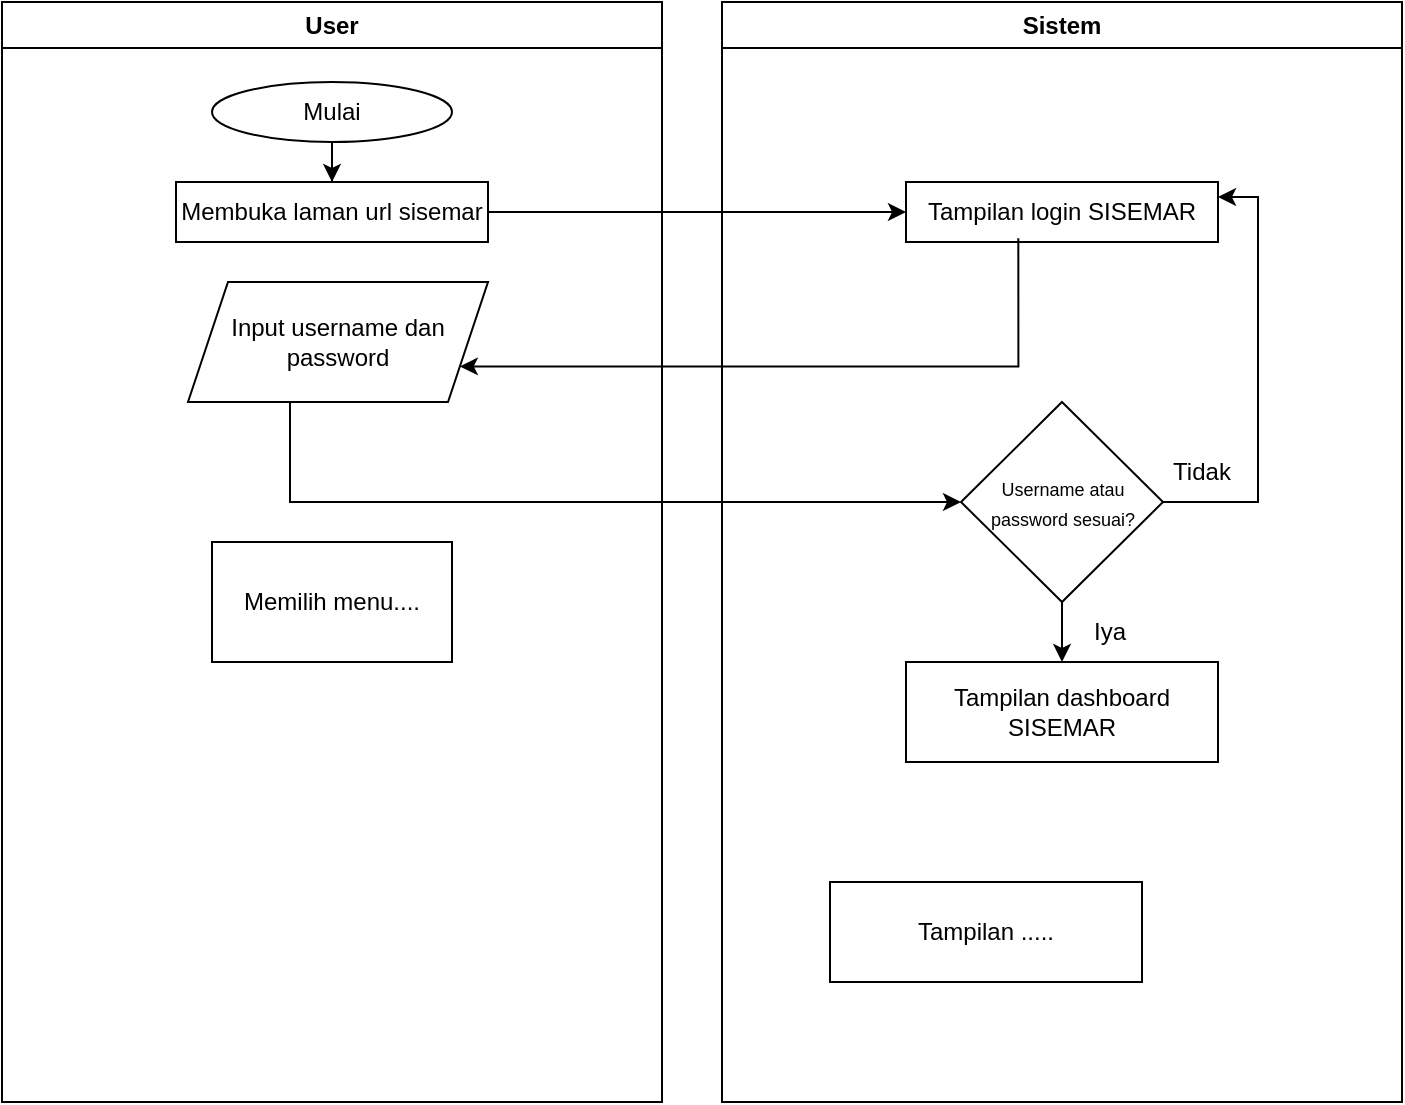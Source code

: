 <mxfile version="28.0.7">
  <diagram name="Halaman-1" id="uK1lXxShzl_tJUOJtHZC">
    <mxGraphModel dx="2137" dy="752" grid="1" gridSize="10" guides="1" tooltips="1" connect="1" arrows="1" fold="1" page="1" pageScale="1" pageWidth="827" pageHeight="1169" math="0" shadow="0">
      <root>
        <mxCell id="0" />
        <mxCell id="1" parent="0" />
        <mxCell id="WBBm-CLDshW_mHcTqunQ-7" value="User" style="swimlane;whiteSpace=wrap;html=1;" parent="1" vertex="1">
          <mxGeometry x="-764" y="70" width="330" height="550" as="geometry" />
        </mxCell>
        <mxCell id="HcfepV2I2PUodawztDky-1" style="edgeStyle=orthogonalEdgeStyle;rounded=0;orthogonalLoop=1;jettySize=auto;html=1;" edge="1" parent="WBBm-CLDshW_mHcTqunQ-7" source="VEq-Q2ySDu8XHJlhrdmW-1" target="WBBm-CLDshW_mHcTqunQ-2">
          <mxGeometry relative="1" as="geometry" />
        </mxCell>
        <mxCell id="VEq-Q2ySDu8XHJlhrdmW-1" value="Mulai" style="ellipse;whiteSpace=wrap;html=1;" parent="WBBm-CLDshW_mHcTqunQ-7" vertex="1">
          <mxGeometry x="105" y="40" width="120" height="30" as="geometry" />
        </mxCell>
        <mxCell id="WBBm-CLDshW_mHcTqunQ-2" value="Membuka laman url sisemar" style="rounded=0;whiteSpace=wrap;html=1;" parent="WBBm-CLDshW_mHcTqunQ-7" vertex="1">
          <mxGeometry x="87" y="90" width="156" height="30" as="geometry" />
        </mxCell>
        <mxCell id="WBBm-CLDshW_mHcTqunQ-3" value="Input username dan password" style="shape=parallelogram;perimeter=parallelogramPerimeter;whiteSpace=wrap;html=1;fixedSize=1;" parent="WBBm-CLDshW_mHcTqunQ-7" vertex="1">
          <mxGeometry x="93" y="140" width="150" height="60" as="geometry" />
        </mxCell>
        <mxCell id="WBBm-CLDshW_mHcTqunQ-15" value="Memilih menu...." style="rounded=0;whiteSpace=wrap;html=1;" parent="WBBm-CLDshW_mHcTqunQ-7" vertex="1">
          <mxGeometry x="105" y="270" width="120" height="60" as="geometry" />
        </mxCell>
        <mxCell id="WBBm-CLDshW_mHcTqunQ-8" value="Sistem" style="swimlane;whiteSpace=wrap;html=1;startSize=23;" parent="1" vertex="1">
          <mxGeometry x="-404" y="70" width="340" height="550" as="geometry" />
        </mxCell>
        <mxCell id="WBBm-CLDshW_mHcTqunQ-11" value="Tampilan login SISEMAR" style="rounded=0;whiteSpace=wrap;html=1;" parent="WBBm-CLDshW_mHcTqunQ-8" vertex="1">
          <mxGeometry x="92" y="90" width="156" height="30" as="geometry" />
        </mxCell>
        <mxCell id="HcfepV2I2PUodawztDky-4" style="edgeStyle=orthogonalEdgeStyle;rounded=0;orthogonalLoop=1;jettySize=auto;html=1;" edge="1" parent="WBBm-CLDshW_mHcTqunQ-8" source="WBBm-CLDshW_mHcTqunQ-1" target="WBBm-CLDshW_mHcTqunQ-12">
          <mxGeometry relative="1" as="geometry" />
        </mxCell>
        <mxCell id="HcfepV2I2PUodawztDky-8" style="edgeStyle=orthogonalEdgeStyle;rounded=0;orthogonalLoop=1;jettySize=auto;html=1;entryX=1;entryY=0.25;entryDx=0;entryDy=0;" edge="1" parent="WBBm-CLDshW_mHcTqunQ-8" source="WBBm-CLDshW_mHcTqunQ-1" target="WBBm-CLDshW_mHcTqunQ-11">
          <mxGeometry relative="1" as="geometry">
            <Array as="points">
              <mxPoint x="268" y="250" />
              <mxPoint x="268" y="98" />
            </Array>
          </mxGeometry>
        </mxCell>
        <mxCell id="WBBm-CLDshW_mHcTqunQ-1" value="&lt;font style=&quot;font-size: 9px;&quot;&gt;Username atau password sesuai?&lt;/font&gt;" style="rhombus;whiteSpace=wrap;html=1;" parent="WBBm-CLDshW_mHcTqunQ-8" vertex="1">
          <mxGeometry x="119.5" y="200" width="101" height="100" as="geometry" />
        </mxCell>
        <mxCell id="WBBm-CLDshW_mHcTqunQ-12" value="Tampilan dashboard SISEMAR" style="rounded=0;whiteSpace=wrap;html=1;" parent="WBBm-CLDshW_mHcTqunQ-8" vertex="1">
          <mxGeometry x="92" y="330" width="156" height="50" as="geometry" />
        </mxCell>
        <mxCell id="WBBm-CLDshW_mHcTqunQ-16" value="Tampilan ....." style="rounded=0;whiteSpace=wrap;html=1;" parent="WBBm-CLDshW_mHcTqunQ-8" vertex="1">
          <mxGeometry x="54" y="440" width="156" height="50" as="geometry" />
        </mxCell>
        <mxCell id="HcfepV2I2PUodawztDky-10" value="Iya" style="text;html=1;align=center;verticalAlign=middle;whiteSpace=wrap;rounded=0;" vertex="1" parent="WBBm-CLDshW_mHcTqunQ-8">
          <mxGeometry x="164" y="300" width="60" height="30" as="geometry" />
        </mxCell>
        <mxCell id="HcfepV2I2PUodawztDky-11" value="Tidak" style="text;html=1;align=center;verticalAlign=middle;whiteSpace=wrap;rounded=0;" vertex="1" parent="WBBm-CLDshW_mHcTqunQ-8">
          <mxGeometry x="210" y="220" width="60" height="30" as="geometry" />
        </mxCell>
        <mxCell id="HcfepV2I2PUodawztDky-2" style="edgeStyle=orthogonalEdgeStyle;rounded=0;orthogonalLoop=1;jettySize=auto;html=1;" edge="1" parent="1" source="WBBm-CLDshW_mHcTqunQ-2" target="WBBm-CLDshW_mHcTqunQ-11">
          <mxGeometry relative="1" as="geometry" />
        </mxCell>
        <mxCell id="HcfepV2I2PUodawztDky-6" style="edgeStyle=orthogonalEdgeStyle;rounded=0;orthogonalLoop=1;jettySize=auto;html=1;entryX=1;entryY=0.75;entryDx=0;entryDy=0;exitX=0.36;exitY=0.939;exitDx=0;exitDy=0;exitPerimeter=0;" edge="1" parent="1" source="WBBm-CLDshW_mHcTqunQ-11" target="WBBm-CLDshW_mHcTqunQ-3">
          <mxGeometry relative="1" as="geometry">
            <mxPoint x="-276.92" y="221.41" as="sourcePoint" />
            <mxPoint x="-499.983" y="298.597" as="targetPoint" />
            <Array as="points">
              <mxPoint x="-256" y="252" />
            </Array>
          </mxGeometry>
        </mxCell>
        <mxCell id="HcfepV2I2PUodawztDky-7" style="edgeStyle=orthogonalEdgeStyle;rounded=0;orthogonalLoop=1;jettySize=auto;html=1;entryX=0;entryY=0.5;entryDx=0;entryDy=0;" edge="1" parent="1" source="WBBm-CLDshW_mHcTqunQ-3" target="WBBm-CLDshW_mHcTqunQ-1">
          <mxGeometry relative="1" as="geometry">
            <Array as="points">
              <mxPoint x="-620" y="320" />
            </Array>
          </mxGeometry>
        </mxCell>
      </root>
    </mxGraphModel>
  </diagram>
</mxfile>
